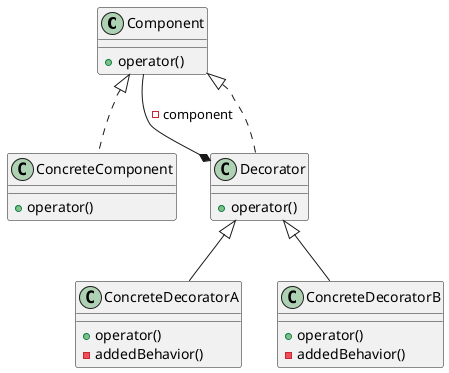 @startuml

class Component {
    + operator()
}

class ConcreteComponent {
    + operator()
}

class Decorator {
    + operator()
}

class ConcreteDecoratorA {
    + operator()
    - addedBehavior()
}

class ConcreteDecoratorB {
    + operator()
    - addedBehavior()
}

Component --* Decorator : -component
Component <|.. ConcreteComponent
Component <|.. Decorator
Decorator <|-- ConcreteDecoratorA
Decorator <|-- ConcreteDecoratorB
@enduml